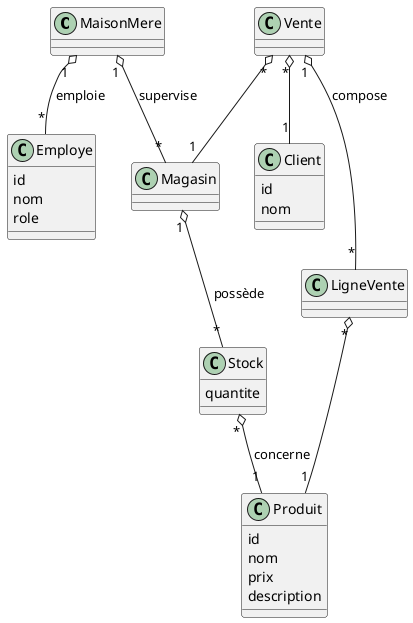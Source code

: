 @startuml
class MaisonMere
MaisonMere "1" o-- "*" Magasin : supervise
MaisonMere "1" o-- "*" Employe : emploie

class Magasin

class Produit {
  id
  nom
  prix
  description
}

class Stock {
  quantite
}
Magasin "1" o-- "*" Stock : possède
Stock "*" o-- "1" Produit : concerne

class Client {
  id
  nom
}

class Vente
Vente "*" o-- "1" Client
Vente "*" o-- "1" Magasin
Vente "1" o-- "*" LigneVente : compose
LigneVente "*" o-- "1" Produit

class Employe {
  id
  nom
  role
}

@enduml
